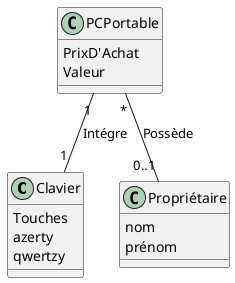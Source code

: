 @startuml ClassOrdinateur

class Clavier{
    Touches
    azerty
    qwertzy
}

class Propriétaire{
    nom
    prénom
}

class PCPortable{
    PrixD'Achat
    Valeur
}

PCPortable "*" -- "0..1" Propriétaire : Possède
PCPortable "1" -- "1" Clavier : Intégre

@enduml